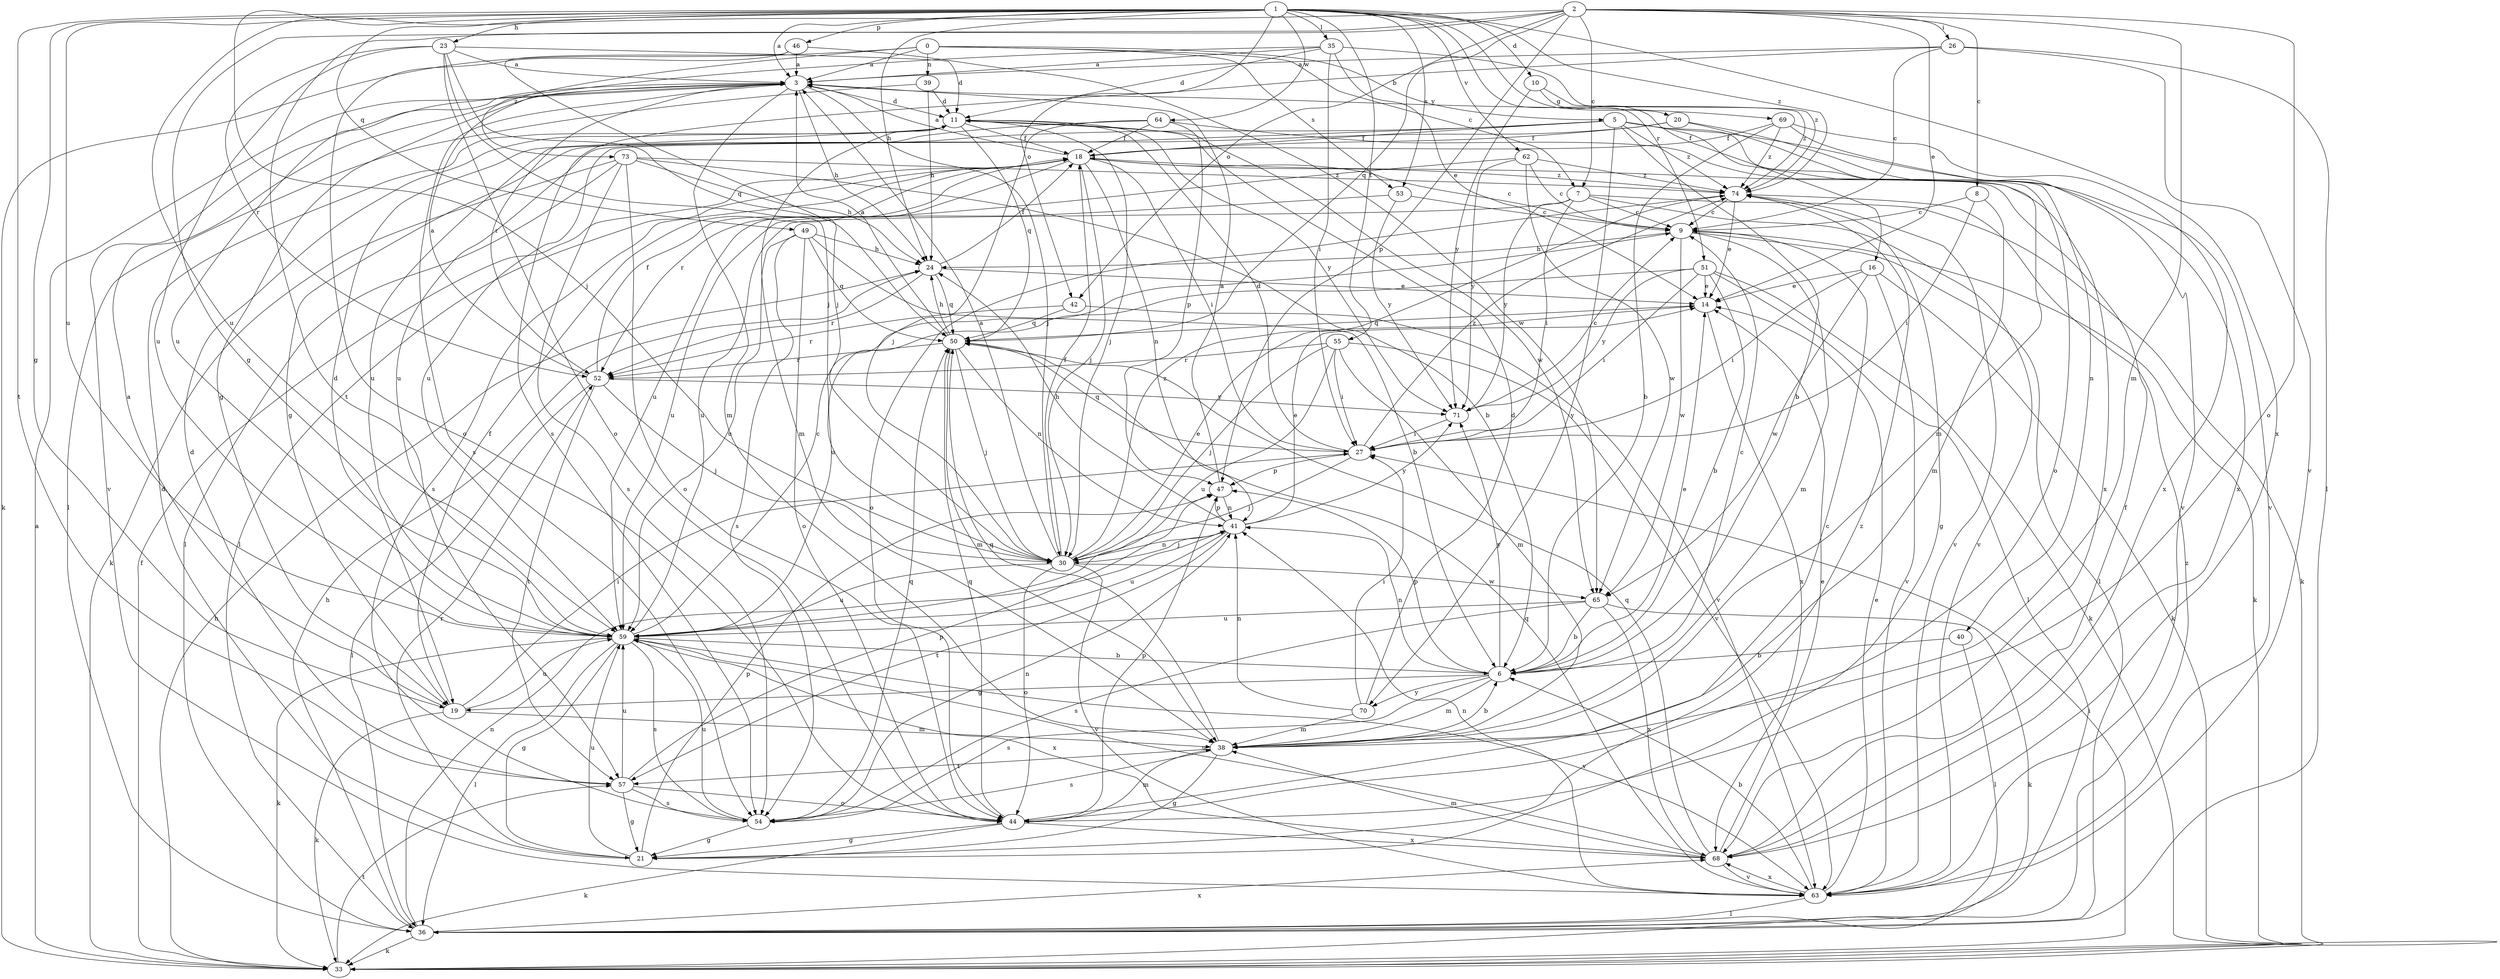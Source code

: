 strict digraph  {
0;
1;
2;
3;
5;
6;
7;
8;
9;
10;
11;
14;
16;
18;
19;
20;
21;
23;
24;
26;
27;
30;
33;
35;
36;
38;
39;
40;
41;
42;
44;
46;
47;
49;
50;
51;
52;
53;
54;
55;
57;
59;
62;
63;
64;
65;
68;
69;
70;
71;
73;
74;
0 -> 3  [label=a];
0 -> 5  [label=b];
0 -> 7  [label=c];
0 -> 33  [label=k];
0 -> 39  [label=n];
0 -> 53  [label=s];
0 -> 73  [label=z];
1 -> 3  [label=a];
1 -> 10  [label=d];
1 -> 16  [label=f];
1 -> 19  [label=g];
1 -> 23  [label=h];
1 -> 24  [label=h];
1 -> 30  [label=j];
1 -> 35  [label=l];
1 -> 42  [label=o];
1 -> 46  [label=p];
1 -> 49  [label=q];
1 -> 51  [label=r];
1 -> 53  [label=s];
1 -> 55  [label=t];
1 -> 57  [label=t];
1 -> 59  [label=u];
1 -> 62  [label=v];
1 -> 64  [label=w];
1 -> 68  [label=x];
1 -> 74  [label=z];
2 -> 7  [label=c];
2 -> 8  [label=c];
2 -> 14  [label=e];
2 -> 19  [label=g];
2 -> 26  [label=i];
2 -> 38  [label=m];
2 -> 42  [label=o];
2 -> 44  [label=o];
2 -> 47  [label=p];
2 -> 50  [label=q];
2 -> 57  [label=t];
2 -> 59  [label=u];
3 -> 11  [label=d];
3 -> 19  [label=g];
3 -> 24  [label=h];
3 -> 30  [label=j];
3 -> 38  [label=m];
3 -> 52  [label=r];
3 -> 54  [label=s];
3 -> 63  [label=v];
3 -> 69  [label=y];
5 -> 6  [label=b];
5 -> 18  [label=f];
5 -> 19  [label=g];
5 -> 38  [label=m];
5 -> 40  [label=n];
5 -> 59  [label=u];
5 -> 63  [label=v];
5 -> 70  [label=y];
5 -> 74  [label=z];
6 -> 9  [label=c];
6 -> 14  [label=e];
6 -> 19  [label=g];
6 -> 38  [label=m];
6 -> 41  [label=n];
6 -> 47  [label=p];
6 -> 54  [label=s];
6 -> 70  [label=y];
6 -> 71  [label=y];
7 -> 9  [label=c];
7 -> 27  [label=i];
7 -> 33  [label=k];
7 -> 59  [label=u];
7 -> 63  [label=v];
7 -> 71  [label=y];
8 -> 9  [label=c];
8 -> 27  [label=i];
8 -> 38  [label=m];
9 -> 24  [label=h];
9 -> 33  [label=k];
9 -> 36  [label=l];
9 -> 38  [label=m];
9 -> 65  [label=w];
10 -> 20  [label=g];
10 -> 71  [label=y];
10 -> 74  [label=z];
11 -> 18  [label=f];
11 -> 30  [label=j];
11 -> 38  [label=m];
11 -> 50  [label=q];
11 -> 65  [label=w];
11 -> 71  [label=y];
14 -> 50  [label=q];
14 -> 68  [label=x];
16 -> 14  [label=e];
16 -> 27  [label=i];
16 -> 33  [label=k];
16 -> 63  [label=v];
16 -> 65  [label=w];
18 -> 3  [label=a];
18 -> 9  [label=c];
18 -> 27  [label=i];
18 -> 30  [label=j];
18 -> 36  [label=l];
18 -> 41  [label=n];
18 -> 54  [label=s];
18 -> 59  [label=u];
18 -> 74  [label=z];
19 -> 3  [label=a];
19 -> 18  [label=f];
19 -> 27  [label=i];
19 -> 33  [label=k];
19 -> 38  [label=m];
19 -> 59  [label=u];
20 -> 18  [label=f];
20 -> 44  [label=o];
20 -> 59  [label=u];
20 -> 68  [label=x];
21 -> 11  [label=d];
21 -> 47  [label=p];
21 -> 52  [label=r];
21 -> 59  [label=u];
21 -> 74  [label=z];
23 -> 3  [label=a];
23 -> 11  [label=d];
23 -> 30  [label=j];
23 -> 44  [label=o];
23 -> 50  [label=q];
23 -> 52  [label=r];
23 -> 59  [label=u];
24 -> 14  [label=e];
24 -> 18  [label=f];
24 -> 50  [label=q];
24 -> 52  [label=r];
26 -> 3  [label=a];
26 -> 9  [label=c];
26 -> 36  [label=l];
26 -> 54  [label=s];
26 -> 63  [label=v];
27 -> 11  [label=d];
27 -> 30  [label=j];
27 -> 47  [label=p];
27 -> 50  [label=q];
27 -> 74  [label=z];
30 -> 3  [label=a];
30 -> 14  [label=e];
30 -> 18  [label=f];
30 -> 41  [label=n];
30 -> 44  [label=o];
30 -> 59  [label=u];
30 -> 63  [label=v];
30 -> 65  [label=w];
30 -> 74  [label=z];
33 -> 3  [label=a];
33 -> 18  [label=f];
33 -> 24  [label=h];
33 -> 27  [label=i];
33 -> 57  [label=t];
35 -> 3  [label=a];
35 -> 11  [label=d];
35 -> 14  [label=e];
35 -> 27  [label=i];
35 -> 59  [label=u];
35 -> 74  [label=z];
36 -> 24  [label=h];
36 -> 33  [label=k];
36 -> 41  [label=n];
36 -> 68  [label=x];
36 -> 74  [label=z];
38 -> 6  [label=b];
38 -> 21  [label=g];
38 -> 50  [label=q];
38 -> 54  [label=s];
38 -> 57  [label=t];
39 -> 11  [label=d];
39 -> 24  [label=h];
39 -> 36  [label=l];
40 -> 6  [label=b];
40 -> 36  [label=l];
41 -> 14  [label=e];
41 -> 24  [label=h];
41 -> 30  [label=j];
41 -> 47  [label=p];
41 -> 57  [label=t];
41 -> 59  [label=u];
41 -> 71  [label=y];
42 -> 50  [label=q];
42 -> 52  [label=r];
42 -> 63  [label=v];
44 -> 9  [label=c];
44 -> 21  [label=g];
44 -> 33  [label=k];
44 -> 38  [label=m];
44 -> 47  [label=p];
44 -> 50  [label=q];
44 -> 68  [label=x];
46 -> 3  [label=a];
46 -> 30  [label=j];
46 -> 44  [label=o];
46 -> 65  [label=w];
47 -> 3  [label=a];
47 -> 41  [label=n];
49 -> 6  [label=b];
49 -> 24  [label=h];
49 -> 44  [label=o];
49 -> 50  [label=q];
49 -> 54  [label=s];
49 -> 59  [label=u];
50 -> 3  [label=a];
50 -> 24  [label=h];
50 -> 30  [label=j];
50 -> 38  [label=m];
50 -> 41  [label=n];
50 -> 52  [label=r];
51 -> 6  [label=b];
51 -> 14  [label=e];
51 -> 27  [label=i];
51 -> 33  [label=k];
51 -> 36  [label=l];
51 -> 59  [label=u];
51 -> 71  [label=y];
52 -> 3  [label=a];
52 -> 18  [label=f];
52 -> 30  [label=j];
52 -> 36  [label=l];
52 -> 57  [label=t];
52 -> 71  [label=y];
53 -> 9  [label=c];
53 -> 59  [label=u];
53 -> 71  [label=y];
54 -> 21  [label=g];
54 -> 41  [label=n];
54 -> 50  [label=q];
54 -> 59  [label=u];
55 -> 27  [label=i];
55 -> 30  [label=j];
55 -> 38  [label=m];
55 -> 52  [label=r];
55 -> 59  [label=u];
55 -> 63  [label=v];
57 -> 11  [label=d];
57 -> 21  [label=g];
57 -> 44  [label=o];
57 -> 47  [label=p];
57 -> 54  [label=s];
57 -> 59  [label=u];
59 -> 6  [label=b];
59 -> 9  [label=c];
59 -> 11  [label=d];
59 -> 21  [label=g];
59 -> 33  [label=k];
59 -> 36  [label=l];
59 -> 54  [label=s];
59 -> 63  [label=v];
59 -> 68  [label=x];
62 -> 9  [label=c];
62 -> 52  [label=r];
62 -> 65  [label=w];
62 -> 71  [label=y];
62 -> 74  [label=z];
63 -> 6  [label=b];
63 -> 14  [label=e];
63 -> 36  [label=l];
63 -> 41  [label=n];
63 -> 50  [label=q];
63 -> 68  [label=x];
64 -> 18  [label=f];
64 -> 30  [label=j];
64 -> 47  [label=p];
64 -> 59  [label=u];
64 -> 68  [label=x];
65 -> 6  [label=b];
65 -> 33  [label=k];
65 -> 54  [label=s];
65 -> 59  [label=u];
65 -> 68  [label=x];
68 -> 14  [label=e];
68 -> 18  [label=f];
68 -> 38  [label=m];
68 -> 50  [label=q];
68 -> 59  [label=u];
68 -> 63  [label=v];
69 -> 6  [label=b];
69 -> 18  [label=f];
69 -> 63  [label=v];
69 -> 68  [label=x];
69 -> 74  [label=z];
70 -> 11  [label=d];
70 -> 27  [label=i];
70 -> 38  [label=m];
70 -> 41  [label=n];
71 -> 9  [label=c];
71 -> 27  [label=i];
73 -> 6  [label=b];
73 -> 24  [label=h];
73 -> 33  [label=k];
73 -> 36  [label=l];
73 -> 44  [label=o];
73 -> 54  [label=s];
73 -> 74  [label=z];
74 -> 9  [label=c];
74 -> 14  [label=e];
74 -> 21  [label=g];
74 -> 44  [label=o];
74 -> 63  [label=v];
}
